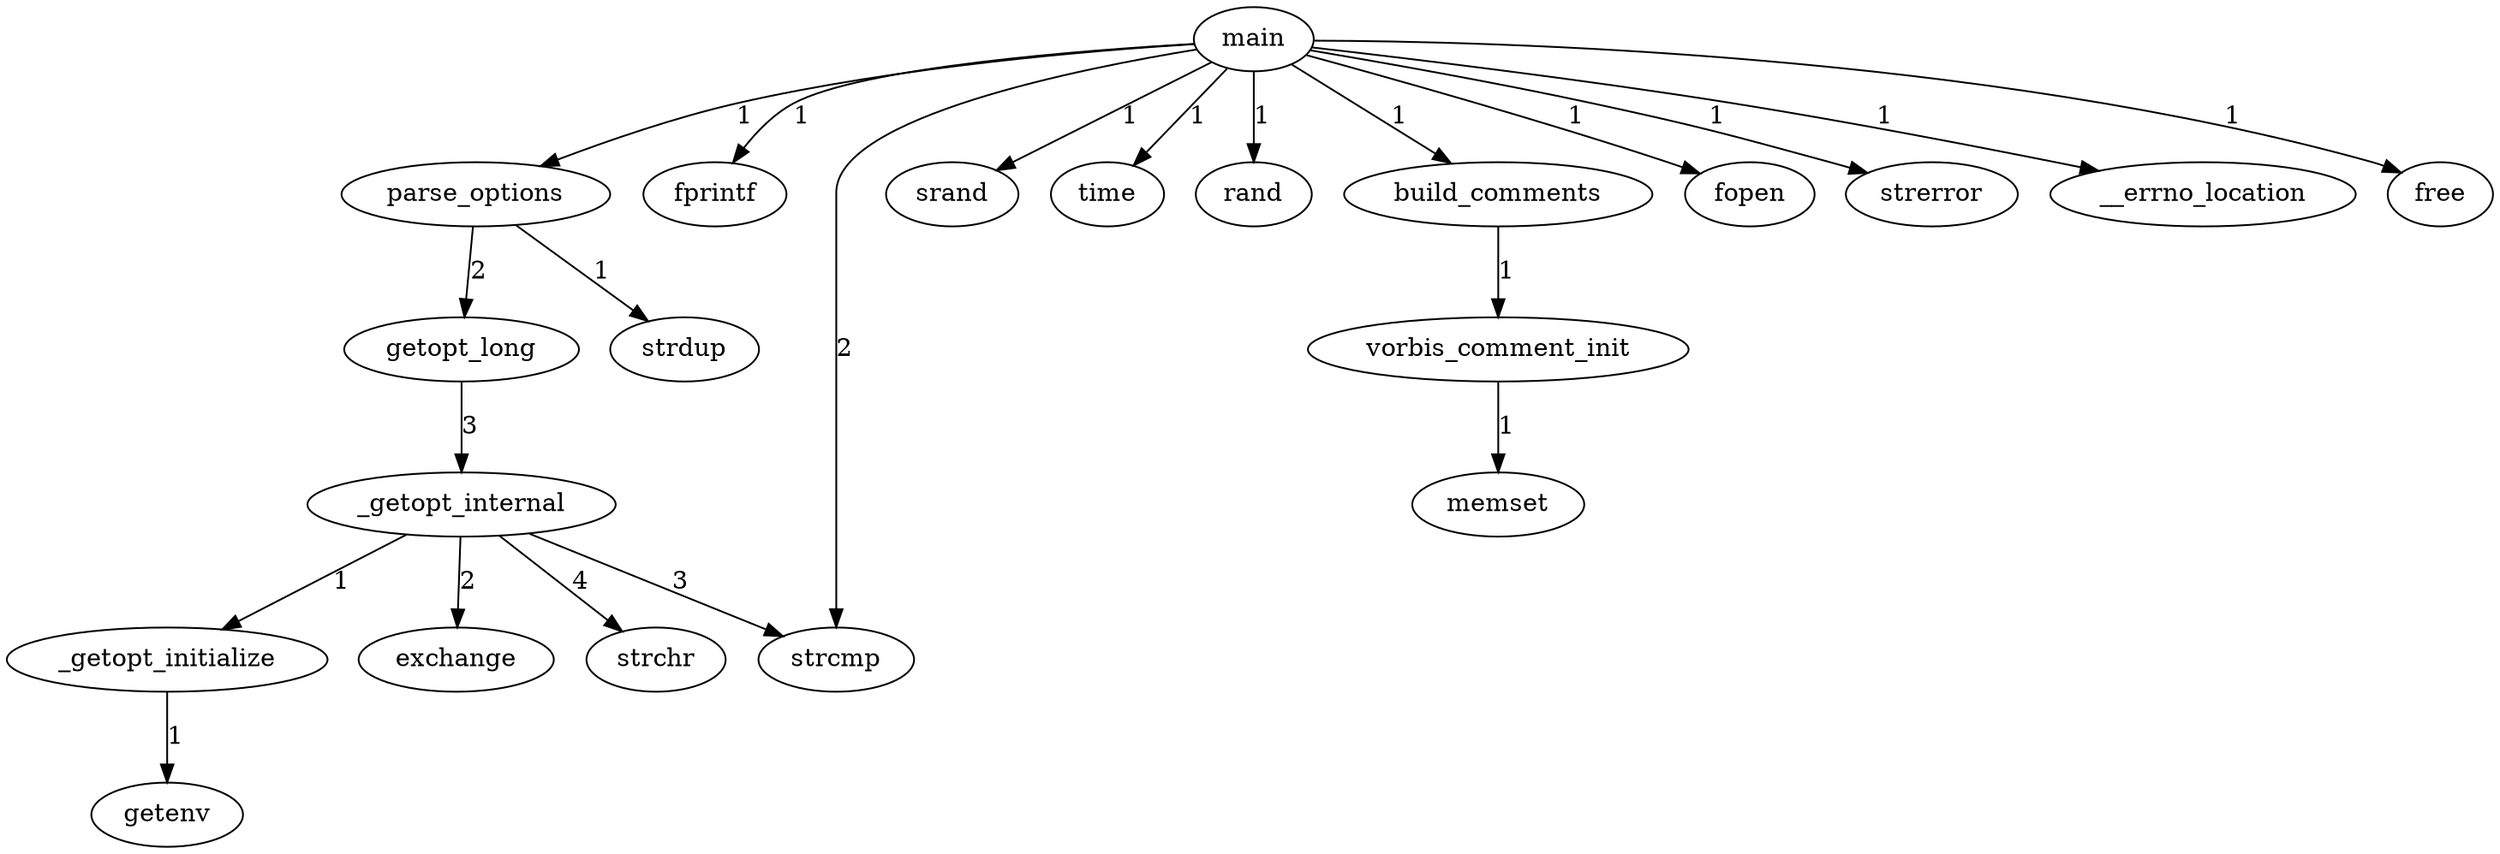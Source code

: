digraph dynamic_call_graph {

	main -> parse_options [label="1"];
	main -> fprintf [label="1"];
	main -> strcmp [label="2"];
	main -> srand [label="1"];
	main -> time [label="1"];
	main -> rand [label="1"];
	main -> build_comments [label="1"];
	main -> fopen [label="1"];
	main -> strerror [label="1"];
	main -> __errno_location [label="1"];
	main -> free [label="1"];
	parse_options -> getopt_long [label="2"];
	parse_options -> strdup [label="1"];
	build_comments -> vorbis_comment_init [label="1"];
	_getopt_initialize -> getenv [label="1"];
	_getopt_internal -> _getopt_initialize [label="1"];
	_getopt_internal -> exchange [label="2"];
	_getopt_internal -> strcmp [label="3"];
	_getopt_internal -> strchr [label="4"];
	getopt_long -> _getopt_internal [label="3"];
	vorbis_comment_init -> memset [label="1"];
}
